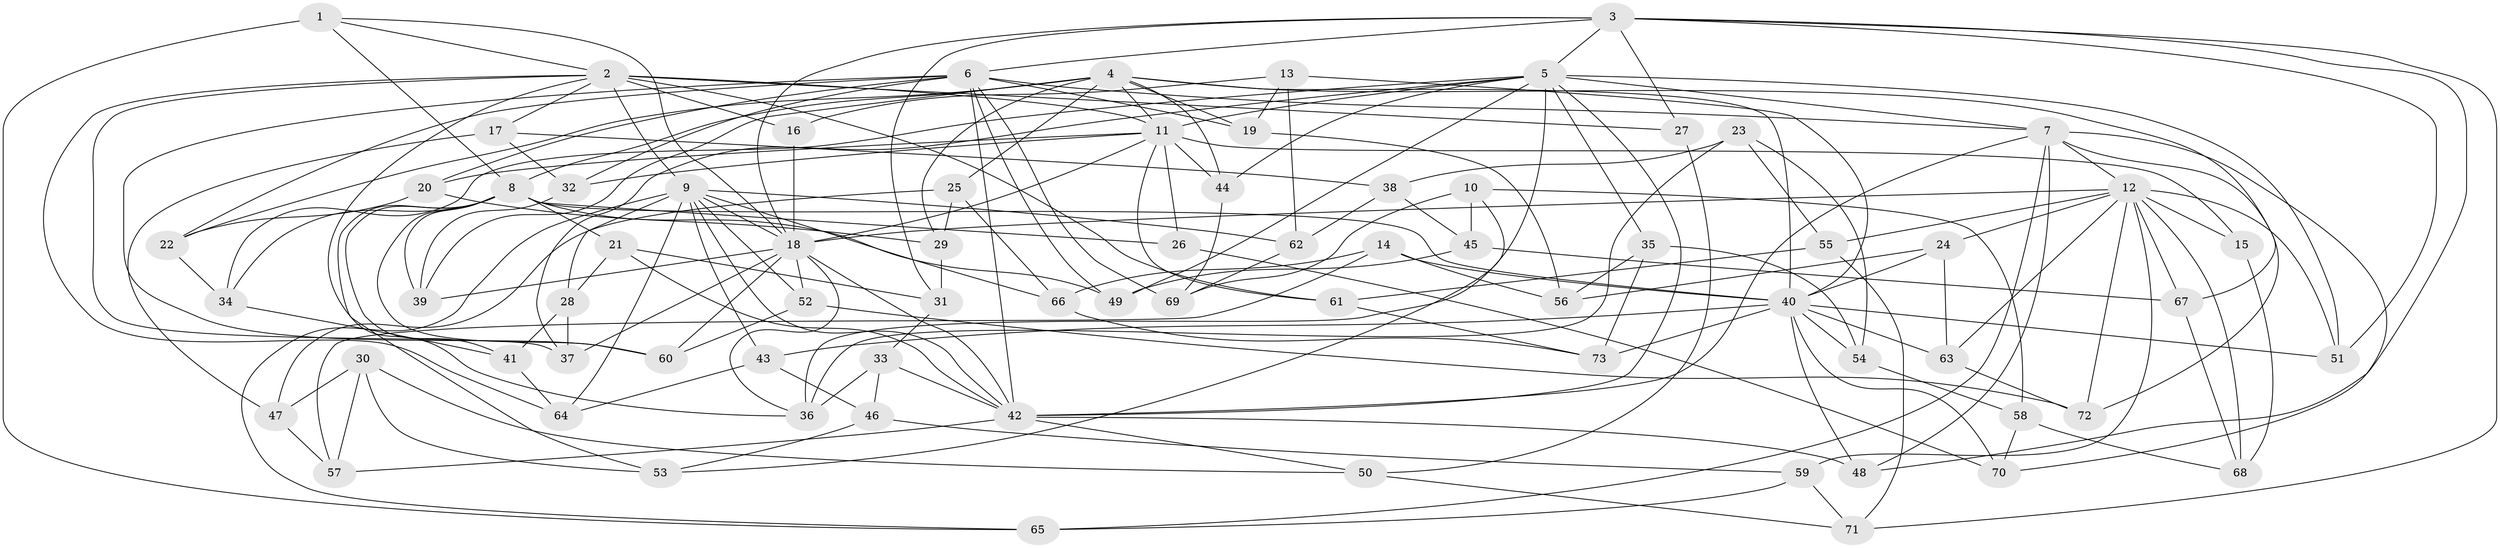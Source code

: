 // original degree distribution, {4: 1.0}
// Generated by graph-tools (version 1.1) at 2025/53/03/04/25 22:53:39]
// undirected, 73 vertices, 185 edges
graph export_dot {
  node [color=gray90,style=filled];
  1;
  2;
  3;
  4;
  5;
  6;
  7;
  8;
  9;
  10;
  11;
  12;
  13;
  14;
  15;
  16;
  17;
  18;
  19;
  20;
  21;
  22;
  23;
  24;
  25;
  26;
  27;
  28;
  29;
  30;
  31;
  32;
  33;
  34;
  35;
  36;
  37;
  38;
  39;
  40;
  41;
  42;
  43;
  44;
  45;
  46;
  47;
  48;
  49;
  50;
  51;
  52;
  53;
  54;
  55;
  56;
  57;
  58;
  59;
  60;
  61;
  62;
  63;
  64;
  65;
  66;
  67;
  68;
  69;
  70;
  71;
  72;
  73;
  1 -- 2 [weight=1.0];
  1 -- 8 [weight=1.0];
  1 -- 18 [weight=1.0];
  1 -- 65 [weight=1.0];
  2 -- 9 [weight=1.0];
  2 -- 11 [weight=1.0];
  2 -- 16 [weight=2.0];
  2 -- 17 [weight=1.0];
  2 -- 27 [weight=2.0];
  2 -- 36 [weight=1.0];
  2 -- 37 [weight=1.0];
  2 -- 61 [weight=1.0];
  2 -- 64 [weight=1.0];
  3 -- 5 [weight=1.0];
  3 -- 6 [weight=1.0];
  3 -- 18 [weight=1.0];
  3 -- 27 [weight=1.0];
  3 -- 31 [weight=1.0];
  3 -- 48 [weight=1.0];
  3 -- 51 [weight=1.0];
  3 -- 71 [weight=1.0];
  4 -- 8 [weight=1.0];
  4 -- 11 [weight=1.0];
  4 -- 19 [weight=1.0];
  4 -- 22 [weight=1.0];
  4 -- 25 [weight=1.0];
  4 -- 29 [weight=1.0];
  4 -- 39 [weight=1.0];
  4 -- 40 [weight=1.0];
  4 -- 44 [weight=1.0];
  4 -- 67 [weight=1.0];
  5 -- 7 [weight=1.0];
  5 -- 11 [weight=1.0];
  5 -- 34 [weight=1.0];
  5 -- 35 [weight=1.0];
  5 -- 36 [weight=2.0];
  5 -- 37 [weight=1.0];
  5 -- 42 [weight=1.0];
  5 -- 44 [weight=1.0];
  5 -- 49 [weight=1.0];
  5 -- 51 [weight=1.0];
  6 -- 7 [weight=1.0];
  6 -- 19 [weight=1.0];
  6 -- 20 [weight=1.0];
  6 -- 22 [weight=1.0];
  6 -- 32 [weight=1.0];
  6 -- 42 [weight=3.0];
  6 -- 49 [weight=1.0];
  6 -- 60 [weight=1.0];
  6 -- 69 [weight=1.0];
  7 -- 12 [weight=1.0];
  7 -- 42 [weight=1.0];
  7 -- 48 [weight=1.0];
  7 -- 65 [weight=1.0];
  7 -- 70 [weight=1.0];
  7 -- 72 [weight=1.0];
  8 -- 21 [weight=1.0];
  8 -- 26 [weight=2.0];
  8 -- 34 [weight=1.0];
  8 -- 39 [weight=1.0];
  8 -- 40 [weight=1.0];
  8 -- 41 [weight=1.0];
  8 -- 49 [weight=1.0];
  8 -- 53 [weight=1.0];
  8 -- 60 [weight=1.0];
  9 -- 18 [weight=1.0];
  9 -- 28 [weight=1.0];
  9 -- 42 [weight=1.0];
  9 -- 43 [weight=1.0];
  9 -- 52 [weight=1.0];
  9 -- 62 [weight=1.0];
  9 -- 64 [weight=1.0];
  9 -- 65 [weight=1.0];
  9 -- 66 [weight=1.0];
  10 -- 45 [weight=1.0];
  10 -- 53 [weight=1.0];
  10 -- 58 [weight=1.0];
  10 -- 69 [weight=1.0];
  11 -- 15 [weight=1.0];
  11 -- 18 [weight=1.0];
  11 -- 20 [weight=1.0];
  11 -- 26 [weight=1.0];
  11 -- 32 [weight=1.0];
  11 -- 44 [weight=1.0];
  11 -- 61 [weight=1.0];
  12 -- 15 [weight=2.0];
  12 -- 18 [weight=1.0];
  12 -- 24 [weight=1.0];
  12 -- 51 [weight=1.0];
  12 -- 55 [weight=1.0];
  12 -- 59 [weight=1.0];
  12 -- 63 [weight=1.0];
  12 -- 67 [weight=1.0];
  12 -- 68 [weight=1.0];
  12 -- 72 [weight=1.0];
  13 -- 16 [weight=1.0];
  13 -- 19 [weight=1.0];
  13 -- 40 [weight=1.0];
  13 -- 62 [weight=1.0];
  14 -- 40 [weight=1.0];
  14 -- 56 [weight=1.0];
  14 -- 57 [weight=1.0];
  14 -- 66 [weight=1.0];
  15 -- 68 [weight=1.0];
  16 -- 18 [weight=1.0];
  17 -- 32 [weight=1.0];
  17 -- 38 [weight=1.0];
  17 -- 47 [weight=1.0];
  18 -- 36 [weight=1.0];
  18 -- 37 [weight=1.0];
  18 -- 39 [weight=1.0];
  18 -- 42 [weight=1.0];
  18 -- 52 [weight=1.0];
  18 -- 60 [weight=1.0];
  19 -- 56 [weight=1.0];
  20 -- 22 [weight=1.0];
  20 -- 29 [weight=1.0];
  21 -- 28 [weight=1.0];
  21 -- 31 [weight=1.0];
  21 -- 42 [weight=1.0];
  22 -- 34 [weight=1.0];
  23 -- 36 [weight=1.0];
  23 -- 38 [weight=1.0];
  23 -- 54 [weight=1.0];
  23 -- 55 [weight=1.0];
  24 -- 40 [weight=1.0];
  24 -- 56 [weight=1.0];
  24 -- 63 [weight=1.0];
  25 -- 29 [weight=1.0];
  25 -- 47 [weight=1.0];
  25 -- 66 [weight=1.0];
  26 -- 70 [weight=1.0];
  27 -- 50 [weight=1.0];
  28 -- 37 [weight=1.0];
  28 -- 41 [weight=1.0];
  29 -- 31 [weight=1.0];
  30 -- 47 [weight=1.0];
  30 -- 50 [weight=1.0];
  30 -- 53 [weight=1.0];
  30 -- 57 [weight=1.0];
  31 -- 33 [weight=1.0];
  32 -- 39 [weight=1.0];
  33 -- 36 [weight=1.0];
  33 -- 42 [weight=1.0];
  33 -- 46 [weight=1.0];
  34 -- 41 [weight=1.0];
  35 -- 54 [weight=1.0];
  35 -- 56 [weight=1.0];
  35 -- 73 [weight=1.0];
  38 -- 45 [weight=1.0];
  38 -- 62 [weight=1.0];
  40 -- 43 [weight=1.0];
  40 -- 48 [weight=1.0];
  40 -- 51 [weight=1.0];
  40 -- 54 [weight=1.0];
  40 -- 63 [weight=1.0];
  40 -- 70 [weight=1.0];
  40 -- 73 [weight=1.0];
  41 -- 64 [weight=1.0];
  42 -- 48 [weight=1.0];
  42 -- 50 [weight=1.0];
  42 -- 57 [weight=1.0];
  43 -- 46 [weight=1.0];
  43 -- 64 [weight=1.0];
  44 -- 69 [weight=1.0];
  45 -- 49 [weight=1.0];
  45 -- 67 [weight=1.0];
  46 -- 53 [weight=1.0];
  46 -- 59 [weight=1.0];
  47 -- 57 [weight=1.0];
  50 -- 71 [weight=1.0];
  52 -- 60 [weight=1.0];
  52 -- 72 [weight=1.0];
  54 -- 58 [weight=1.0];
  55 -- 61 [weight=1.0];
  55 -- 71 [weight=1.0];
  58 -- 68 [weight=1.0];
  58 -- 70 [weight=1.0];
  59 -- 65 [weight=1.0];
  59 -- 71 [weight=1.0];
  61 -- 73 [weight=1.0];
  62 -- 69 [weight=1.0];
  63 -- 72 [weight=1.0];
  66 -- 73 [weight=1.0];
  67 -- 68 [weight=1.0];
}

